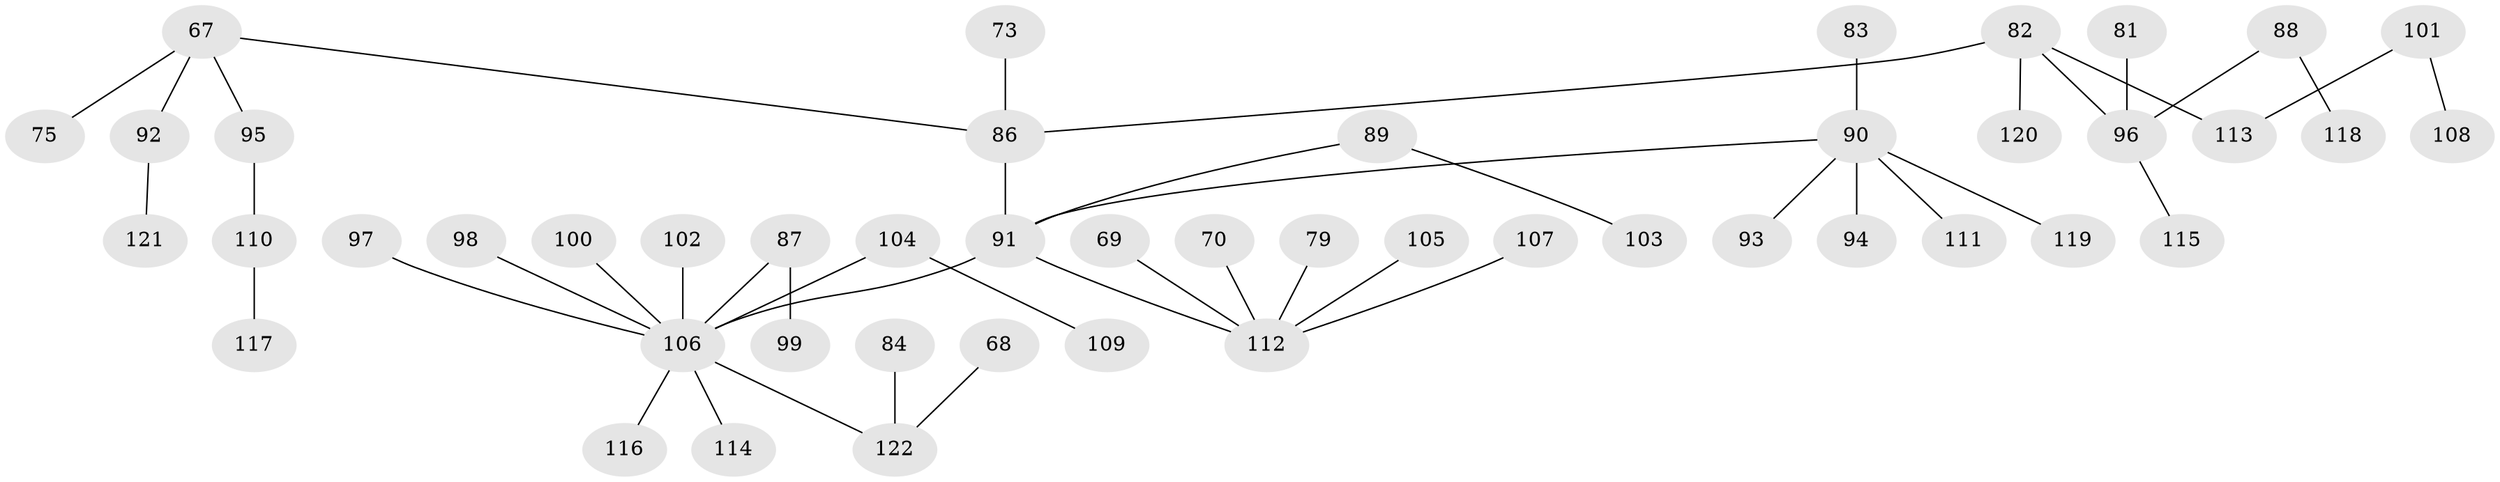 // original degree distribution, {4: 0.06557377049180328, 3: 0.1885245901639344, 5: 0.02459016393442623, 2: 0.22950819672131148, 6: 0.01639344262295082, 1: 0.47540983606557374}
// Generated by graph-tools (version 1.1) at 2025/56/03/04/25 21:56:44]
// undirected, 48 vertices, 47 edges
graph export_dot {
graph [start="1"]
  node [color=gray90,style=filled];
  67 [super="+51"];
  68;
  69;
  70;
  73;
  75;
  79;
  81;
  82 [super="+43+76"];
  83;
  84;
  86 [super="+13+33+46"];
  87;
  88 [super="+80"];
  89 [super="+42+52"];
  90 [super="+31+34+40"];
  91 [super="+4+11"];
  92;
  93;
  94;
  95;
  96 [super="+35"];
  97;
  98;
  99;
  100;
  101 [super="+47+59"];
  102;
  103;
  104 [super="+64"];
  105;
  106 [super="+74+72+60+85+78"];
  107;
  108;
  109;
  110;
  111;
  112 [super="+30+62+63+77"];
  113 [super="+38+53+54"];
  114 [super="+49+58"];
  115;
  116;
  117;
  118;
  119;
  120;
  121;
  122 [super="+56"];
  67 -- 75;
  67 -- 95;
  67 -- 92;
  67 -- 86;
  68 -- 122;
  69 -- 112;
  70 -- 112;
  73 -- 86;
  79 -- 112;
  81 -- 96;
  82 -- 120;
  82 -- 113;
  82 -- 86;
  82 -- 96;
  83 -- 90;
  84 -- 122;
  86 -- 91;
  87 -- 99;
  87 -- 106;
  88 -- 96;
  88 -- 118;
  89 -- 103;
  89 -- 91;
  90 -- 93;
  90 -- 111;
  90 -- 91;
  90 -- 94;
  90 -- 119;
  91 -- 112;
  91 -- 106;
  92 -- 121;
  95 -- 110;
  96 -- 115;
  97 -- 106;
  98 -- 106;
  100 -- 106;
  101 -- 108;
  101 -- 113;
  102 -- 106;
  104 -- 109;
  104 -- 106;
  105 -- 112;
  106 -- 114;
  106 -- 116;
  106 -- 122;
  107 -- 112;
  110 -- 117;
}
